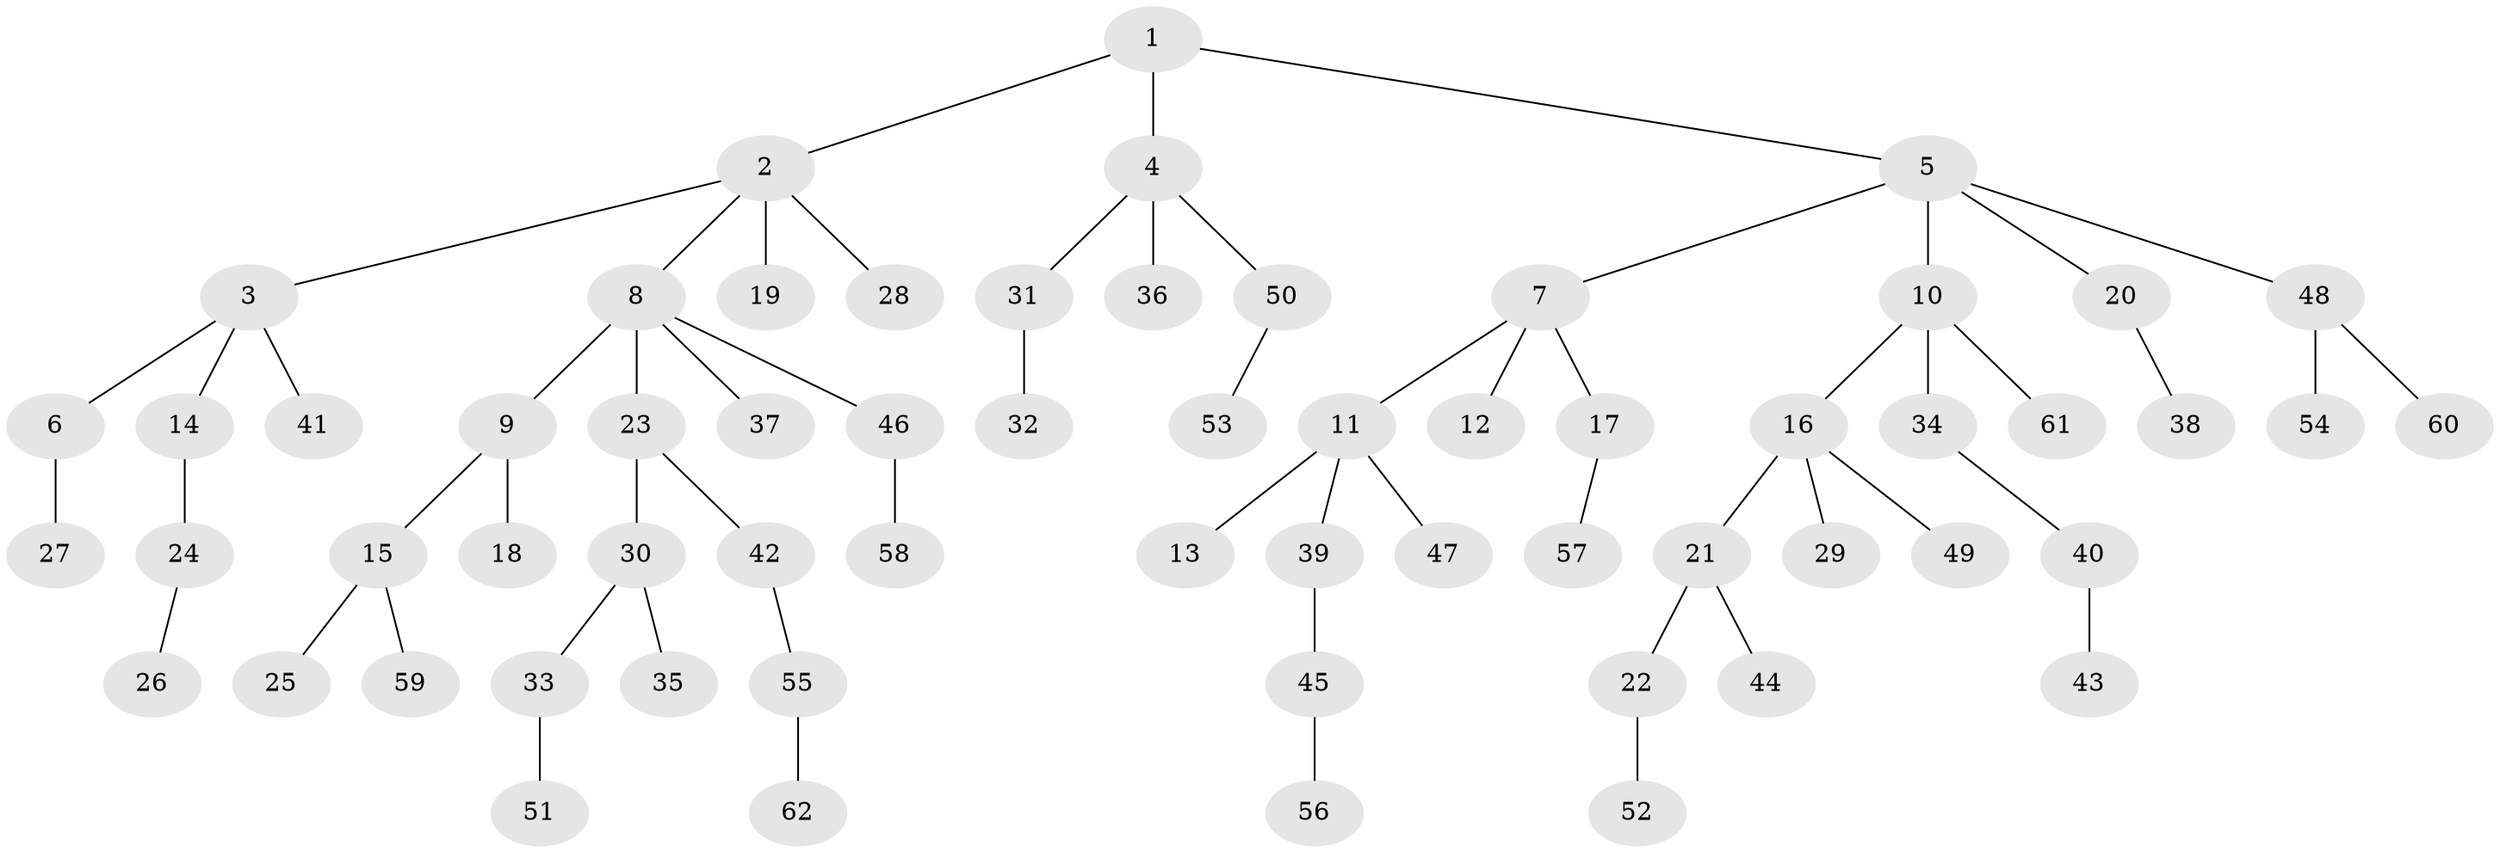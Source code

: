 // coarse degree distribution, {2: 0.2702702702702703, 5: 0.02702702702702703, 1: 0.5675675675675675, 4: 0.10810810810810811, 10: 0.02702702702702703}
// Generated by graph-tools (version 1.1) at 2025/56/03/04/25 21:56:36]
// undirected, 62 vertices, 61 edges
graph export_dot {
graph [start="1"]
  node [color=gray90,style=filled];
  1;
  2;
  3;
  4;
  5;
  6;
  7;
  8;
  9;
  10;
  11;
  12;
  13;
  14;
  15;
  16;
  17;
  18;
  19;
  20;
  21;
  22;
  23;
  24;
  25;
  26;
  27;
  28;
  29;
  30;
  31;
  32;
  33;
  34;
  35;
  36;
  37;
  38;
  39;
  40;
  41;
  42;
  43;
  44;
  45;
  46;
  47;
  48;
  49;
  50;
  51;
  52;
  53;
  54;
  55;
  56;
  57;
  58;
  59;
  60;
  61;
  62;
  1 -- 2;
  1 -- 4;
  1 -- 5;
  2 -- 3;
  2 -- 8;
  2 -- 19;
  2 -- 28;
  3 -- 6;
  3 -- 14;
  3 -- 41;
  4 -- 31;
  4 -- 36;
  4 -- 50;
  5 -- 7;
  5 -- 10;
  5 -- 20;
  5 -- 48;
  6 -- 27;
  7 -- 11;
  7 -- 12;
  7 -- 17;
  8 -- 9;
  8 -- 23;
  8 -- 37;
  8 -- 46;
  9 -- 15;
  9 -- 18;
  10 -- 16;
  10 -- 34;
  10 -- 61;
  11 -- 13;
  11 -- 39;
  11 -- 47;
  14 -- 24;
  15 -- 25;
  15 -- 59;
  16 -- 21;
  16 -- 29;
  16 -- 49;
  17 -- 57;
  20 -- 38;
  21 -- 22;
  21 -- 44;
  22 -- 52;
  23 -- 30;
  23 -- 42;
  24 -- 26;
  30 -- 33;
  30 -- 35;
  31 -- 32;
  33 -- 51;
  34 -- 40;
  39 -- 45;
  40 -- 43;
  42 -- 55;
  45 -- 56;
  46 -- 58;
  48 -- 54;
  48 -- 60;
  50 -- 53;
  55 -- 62;
}
